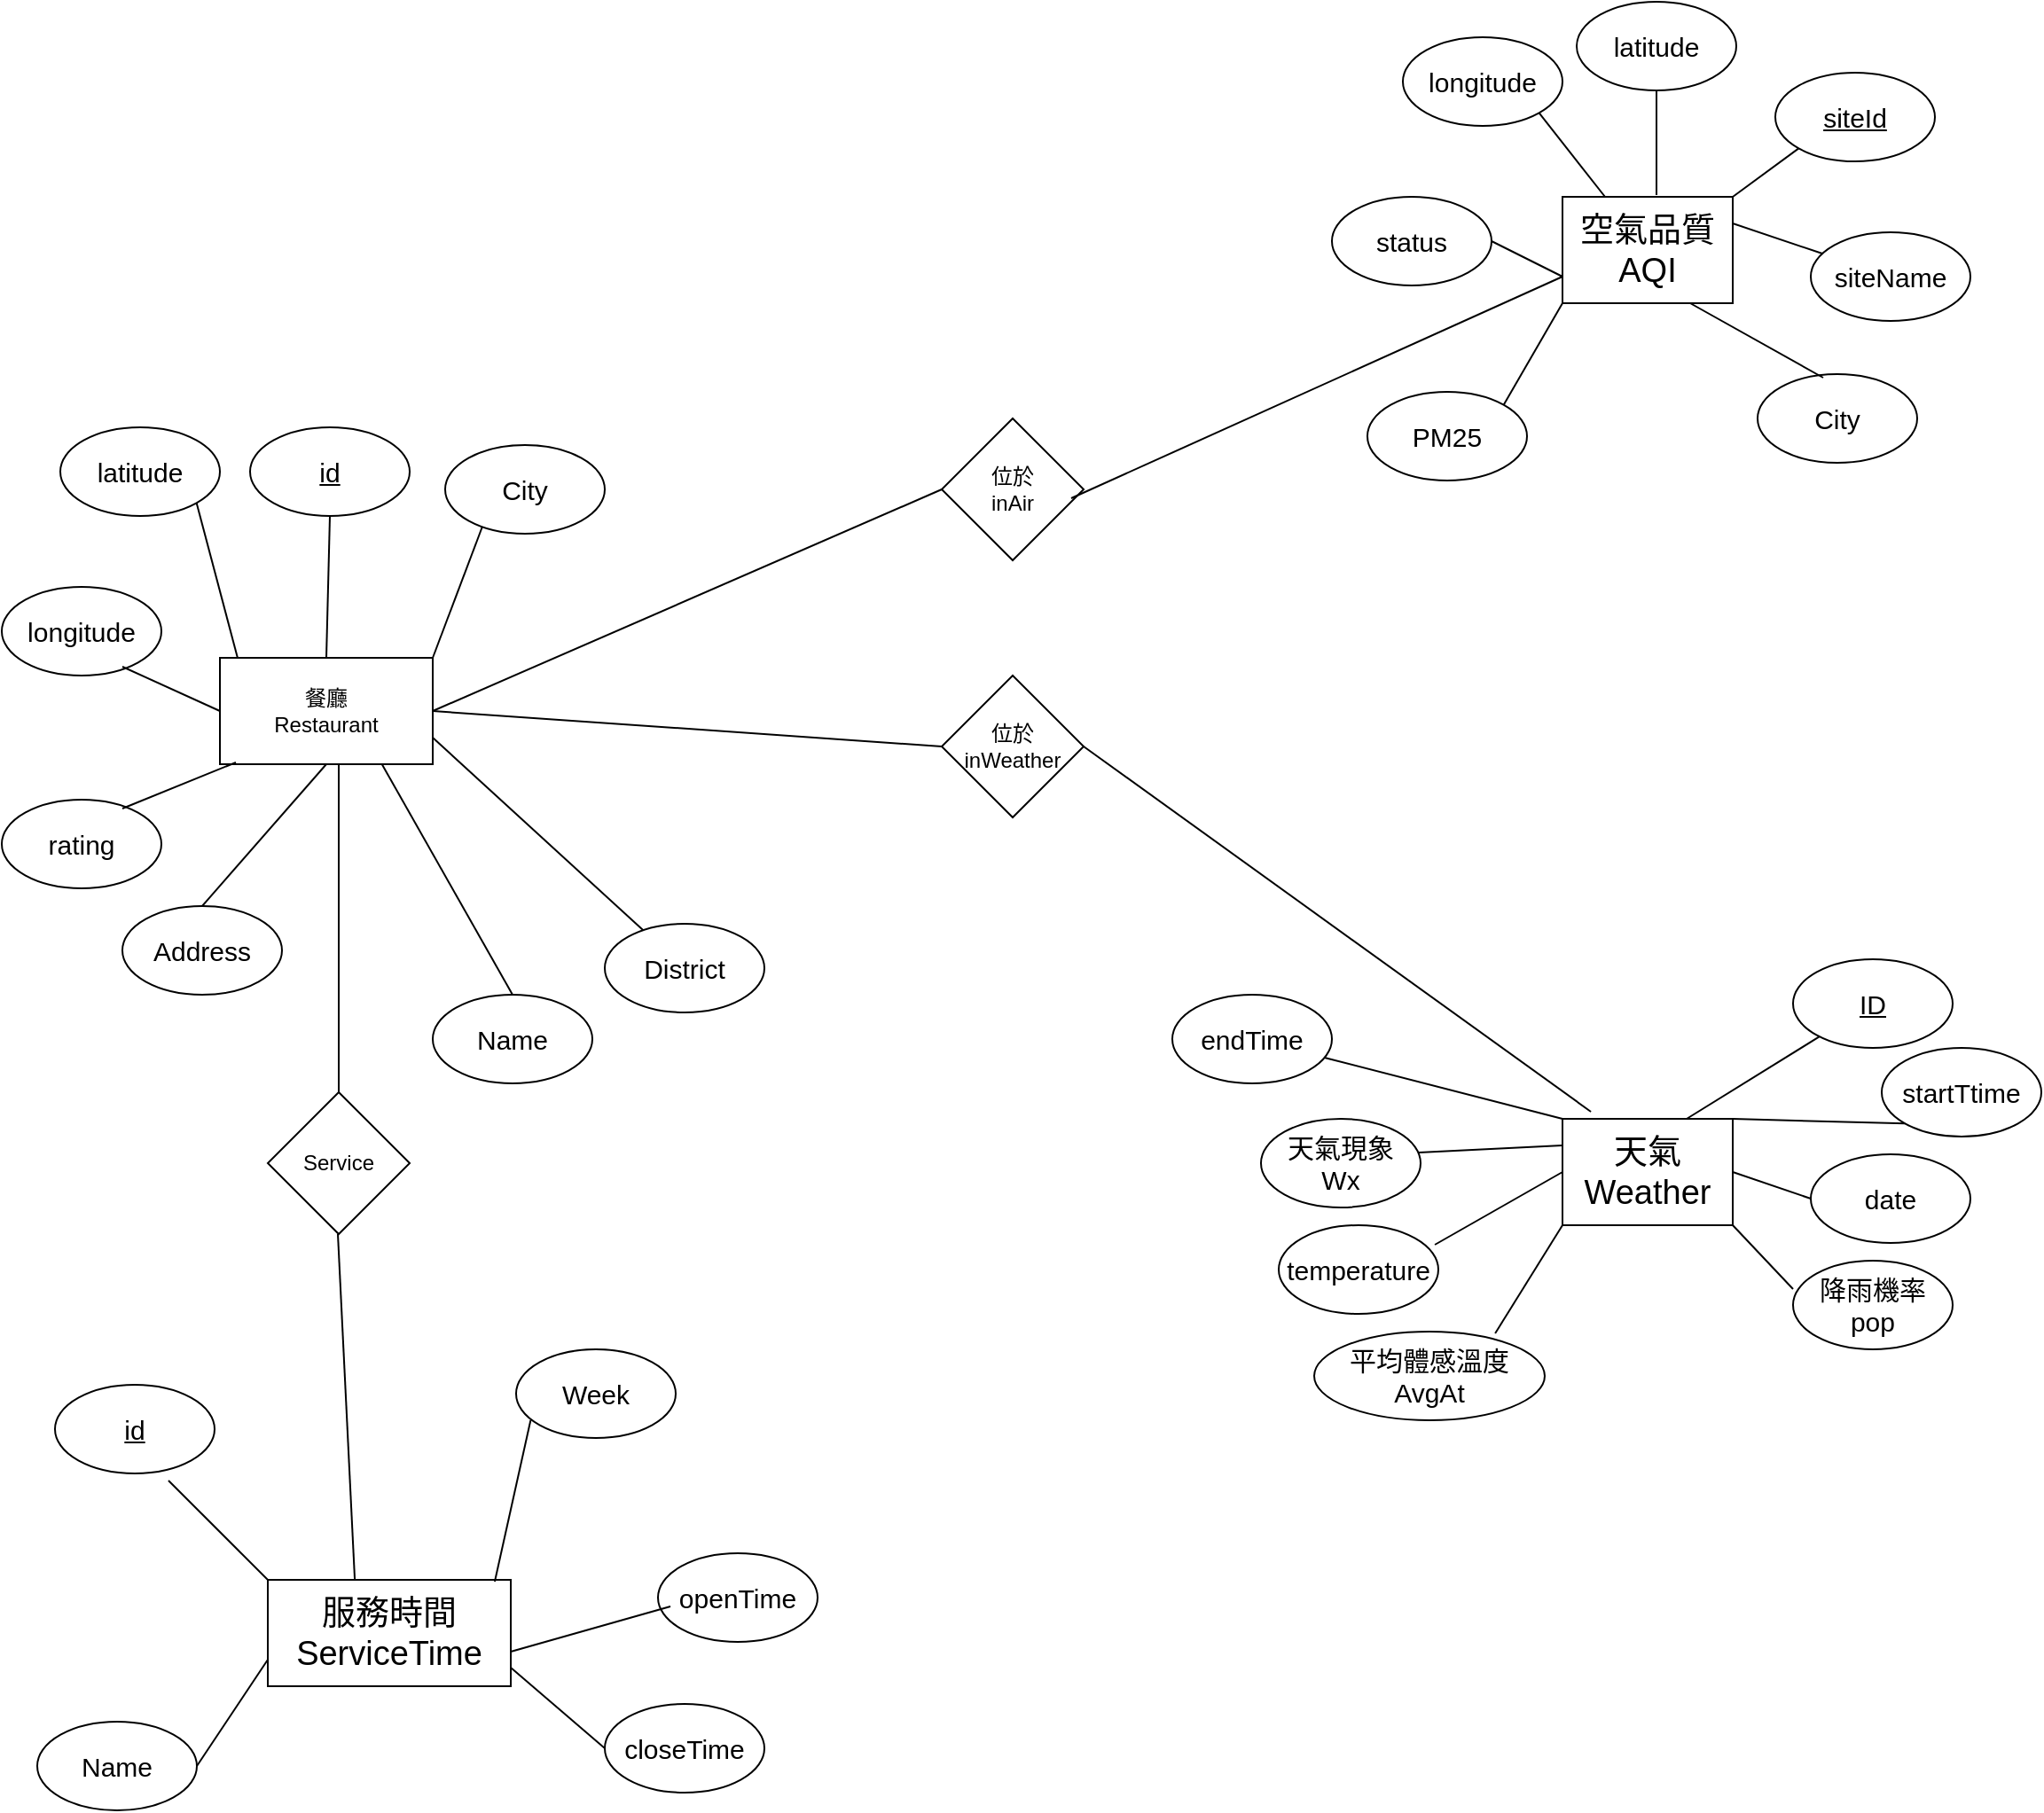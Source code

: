 <mxfile version="14.1.3" type="github">
  <diagram id="1id13Hlo0LUYdl84jNpW" name="Page-1">
    <mxGraphModel dx="1422" dy="738" grid="1" gridSize="10" guides="1" tooltips="1" connect="1" arrows="1" fold="1" page="1" pageScale="1" pageWidth="1200" pageHeight="1920" math="0" shadow="0">
      <root>
        <mxCell id="0" />
        <mxCell id="1" parent="0" />
        <mxCell id="9KsozdBD5rHiE_QyWyAq-9" value="&lt;font style=&quot;font-size: 19px&quot;&gt;天氣&lt;br&gt;Weather&lt;br&gt;&lt;/font&gt;" style="rounded=0;whiteSpace=wrap;html=1;" parent="1" vertex="1">
          <mxGeometry x="880" y="690" width="96" height="60" as="geometry" />
        </mxCell>
        <mxCell id="9KsozdBD5rHiE_QyWyAq-10" value="&lt;span style=&quot;font-size: 15px&quot;&gt;startTtime&lt;/span&gt;" style="ellipse;whiteSpace=wrap;html=1;" parent="1" vertex="1">
          <mxGeometry x="1060" y="650" width="90" height="50" as="geometry" />
        </mxCell>
        <mxCell id="9KsozdBD5rHiE_QyWyAq-11" value="&lt;font style=&quot;font-size: 15px&quot;&gt;date&lt;/font&gt;" style="ellipse;whiteSpace=wrap;html=1;" parent="1" vertex="1">
          <mxGeometry x="1020" y="710" width="90" height="50" as="geometry" />
        </mxCell>
        <mxCell id="9KsozdBD5rHiE_QyWyAq-12" value="&lt;font style=&quot;font-size: 15px&quot;&gt;endTime&lt;/font&gt;" style="ellipse;whiteSpace=wrap;html=1;" parent="1" vertex="1">
          <mxGeometry x="660" y="620" width="90" height="50" as="geometry" />
        </mxCell>
        <mxCell id="9KsozdBD5rHiE_QyWyAq-13" value="&lt;font style=&quot;font-size: 15px&quot;&gt;天氣現象&lt;br&gt;Wx&lt;/font&gt;" style="ellipse;whiteSpace=wrap;html=1;" parent="1" vertex="1">
          <mxGeometry x="710" y="690" width="90" height="50" as="geometry" />
        </mxCell>
        <mxCell id="9KsozdBD5rHiE_QyWyAq-14" value="&lt;font style=&quot;font-size: 15px&quot;&gt;降雨機率&lt;br&gt;pop&lt;br&gt;&lt;/font&gt;" style="ellipse;whiteSpace=wrap;html=1;" parent="1" vertex="1">
          <mxGeometry x="1010" y="770" width="90" height="50" as="geometry" />
        </mxCell>
        <mxCell id="9KsozdBD5rHiE_QyWyAq-15" value="&lt;font style=&quot;font-size: 15px&quot;&gt;temperature&lt;/font&gt;" style="ellipse;whiteSpace=wrap;html=1;" parent="1" vertex="1">
          <mxGeometry x="720" y="750" width="90" height="50" as="geometry" />
        </mxCell>
        <mxCell id="9KsozdBD5rHiE_QyWyAq-17" value="&lt;font style=&quot;font-size: 15px&quot;&gt;平均體感溫度&lt;br&gt;AvgAt&lt;br&gt;&lt;/font&gt;" style="ellipse;whiteSpace=wrap;html=1;" parent="1" vertex="1">
          <mxGeometry x="740" y="810" width="130" height="50" as="geometry" />
        </mxCell>
        <mxCell id="9KsozdBD5rHiE_QyWyAq-28" value="" style="endArrow=none;html=1;entryX=0;entryY=0;entryDx=0;entryDy=0;" parent="1" source="9KsozdBD5rHiE_QyWyAq-12" target="9KsozdBD5rHiE_QyWyAq-9" edge="1">
          <mxGeometry width="50" height="50" relative="1" as="geometry">
            <mxPoint x="920" y="620" as="sourcePoint" />
            <mxPoint x="970" y="570" as="targetPoint" />
          </mxGeometry>
        </mxCell>
        <mxCell id="9KsozdBD5rHiE_QyWyAq-29" value="" style="endArrow=none;html=1;entryX=1;entryY=0.5;entryDx=0;entryDy=0;exitX=0;exitY=0.5;exitDx=0;exitDy=0;" parent="1" source="9KsozdBD5rHiE_QyWyAq-11" target="9KsozdBD5rHiE_QyWyAq-9" edge="1">
          <mxGeometry width="50" height="50" relative="1" as="geometry">
            <mxPoint x="920" y="620" as="sourcePoint" />
            <mxPoint x="970" y="570" as="targetPoint" />
          </mxGeometry>
        </mxCell>
        <mxCell id="9KsozdBD5rHiE_QyWyAq-31" value="" style="endArrow=none;html=1;entryX=0;entryY=0.25;entryDx=0;entryDy=0;exitX=0.989;exitY=0.38;exitDx=0;exitDy=0;exitPerimeter=0;" parent="1" source="9KsozdBD5rHiE_QyWyAq-13" target="9KsozdBD5rHiE_QyWyAq-9" edge="1">
          <mxGeometry width="50" height="50" relative="1" as="geometry">
            <mxPoint x="920" y="620" as="sourcePoint" />
            <mxPoint x="970" y="570" as="targetPoint" />
          </mxGeometry>
        </mxCell>
        <mxCell id="9KsozdBD5rHiE_QyWyAq-32" value="" style="endArrow=none;html=1;entryX=0;entryY=0.5;entryDx=0;entryDy=0;exitX=0.978;exitY=0.22;exitDx=0;exitDy=0;exitPerimeter=0;" parent="1" source="9KsozdBD5rHiE_QyWyAq-15" target="9KsozdBD5rHiE_QyWyAq-9" edge="1">
          <mxGeometry width="50" height="50" relative="1" as="geometry">
            <mxPoint x="920" y="620" as="sourcePoint" />
            <mxPoint x="970" y="570" as="targetPoint" />
          </mxGeometry>
        </mxCell>
        <mxCell id="9KsozdBD5rHiE_QyWyAq-33" value="" style="endArrow=none;html=1;entryX=0;entryY=1;entryDx=0;entryDy=0;exitX=0.785;exitY=0.02;exitDx=0;exitDy=0;exitPerimeter=0;" parent="1" source="9KsozdBD5rHiE_QyWyAq-17" target="9KsozdBD5rHiE_QyWyAq-9" edge="1">
          <mxGeometry width="50" height="50" relative="1" as="geometry">
            <mxPoint x="920" y="620" as="sourcePoint" />
            <mxPoint x="970" y="570" as="targetPoint" />
          </mxGeometry>
        </mxCell>
        <mxCell id="9KsozdBD5rHiE_QyWyAq-36" value="" style="endArrow=none;html=1;entryX=1;entryY=1;entryDx=0;entryDy=0;exitX=0;exitY=0.32;exitDx=0;exitDy=0;exitPerimeter=0;" parent="1" source="9KsozdBD5rHiE_QyWyAq-14" target="9KsozdBD5rHiE_QyWyAq-9" edge="1">
          <mxGeometry width="50" height="50" relative="1" as="geometry">
            <mxPoint x="920" y="620" as="sourcePoint" />
            <mxPoint x="970" y="570" as="targetPoint" />
          </mxGeometry>
        </mxCell>
        <mxCell id="9KsozdBD5rHiE_QyWyAq-42" value="餐廳&lt;br&gt;Restaurant" style="rounded=0;whiteSpace=wrap;html=1;" parent="1" vertex="1">
          <mxGeometry x="123" y="430" width="120" height="60" as="geometry" />
        </mxCell>
        <mxCell id="9KsozdBD5rHiE_QyWyAq-44" value="&lt;span style=&quot;font-size: 15px&quot;&gt;&lt;u&gt;id&lt;/u&gt;&lt;/span&gt;" style="ellipse;whiteSpace=wrap;html=1;" parent="1" vertex="1">
          <mxGeometry x="140" y="300" width="90" height="50" as="geometry" />
        </mxCell>
        <mxCell id="9KsozdBD5rHiE_QyWyAq-45" value="&lt;font style=&quot;font-size: 15px&quot;&gt;City&lt;/font&gt;" style="ellipse;whiteSpace=wrap;html=1;" parent="1" vertex="1">
          <mxGeometry x="250" y="310" width="90" height="50" as="geometry" />
        </mxCell>
        <mxCell id="9KsozdBD5rHiE_QyWyAq-46" value="&lt;font style=&quot;font-size: 15px&quot;&gt;District&lt;/font&gt;" style="ellipse;whiteSpace=wrap;html=1;" parent="1" vertex="1">
          <mxGeometry x="340" y="580" width="90" height="50" as="geometry" />
        </mxCell>
        <mxCell id="9KsozdBD5rHiE_QyWyAq-48" value="&lt;font style=&quot;font-size: 15px&quot;&gt;longitude&lt;/font&gt;" style="ellipse;whiteSpace=wrap;html=1;" parent="1" vertex="1">
          <mxGeometry y="390" width="90" height="50" as="geometry" />
        </mxCell>
        <mxCell id="9KsozdBD5rHiE_QyWyAq-49" value="&lt;font style=&quot;font-size: 15px&quot;&gt;latitude&lt;/font&gt;" style="ellipse;whiteSpace=wrap;html=1;" parent="1" vertex="1">
          <mxGeometry x="33" y="300" width="90" height="50" as="geometry" />
        </mxCell>
        <mxCell id="9KsozdBD5rHiE_QyWyAq-50" value="&lt;font style=&quot;font-size: 15px&quot;&gt;Address&lt;/font&gt;" style="ellipse;whiteSpace=wrap;html=1;" parent="1" vertex="1">
          <mxGeometry x="68" y="570" width="90" height="50" as="geometry" />
        </mxCell>
        <mxCell id="9KsozdBD5rHiE_QyWyAq-51" value="&lt;font style=&quot;font-size: 15px&quot;&gt;rating&lt;/font&gt;" style="ellipse;whiteSpace=wrap;html=1;" parent="1" vertex="1">
          <mxGeometry y="510" width="90" height="50" as="geometry" />
        </mxCell>
        <mxCell id="9KsozdBD5rHiE_QyWyAq-52" value="位於&lt;br&gt;inAir" style="rhombus;whiteSpace=wrap;html=1;" parent="1" vertex="1">
          <mxGeometry x="530" y="295" width="80" height="80" as="geometry" />
        </mxCell>
        <mxCell id="9KsozdBD5rHiE_QyWyAq-56" value="" style="endArrow=none;html=1;entryX=0.5;entryY=1;entryDx=0;entryDy=0;exitX=0.5;exitY=0;exitDx=0;exitDy=0;" parent="1" source="9KsozdBD5rHiE_QyWyAq-50" target="9KsozdBD5rHiE_QyWyAq-42" edge="1">
          <mxGeometry width="50" height="50" relative="1" as="geometry">
            <mxPoint x="108" y="650" as="sourcePoint" />
            <mxPoint x="158" y="600" as="targetPoint" />
          </mxGeometry>
        </mxCell>
        <mxCell id="9KsozdBD5rHiE_QyWyAq-57" value="" style="endArrow=none;html=1;entryX=1;entryY=0.75;entryDx=0;entryDy=0;" parent="1" source="9KsozdBD5rHiE_QyWyAq-46" target="9KsozdBD5rHiE_QyWyAq-42" edge="1">
          <mxGeometry width="50" height="50" relative="1" as="geometry">
            <mxPoint x="108" y="650" as="sourcePoint" />
            <mxPoint x="158" y="600" as="targetPoint" />
          </mxGeometry>
        </mxCell>
        <mxCell id="9KsozdBD5rHiE_QyWyAq-58" value="" style="endArrow=none;html=1;entryX=1;entryY=0;entryDx=0;entryDy=0;exitX=0.233;exitY=0.92;exitDx=0;exitDy=0;exitPerimeter=0;" parent="1" source="9KsozdBD5rHiE_QyWyAq-45" target="9KsozdBD5rHiE_QyWyAq-42" edge="1">
          <mxGeometry width="50" height="50" relative="1" as="geometry">
            <mxPoint x="108" y="650" as="sourcePoint" />
            <mxPoint x="158" y="600" as="targetPoint" />
          </mxGeometry>
        </mxCell>
        <mxCell id="9KsozdBD5rHiE_QyWyAq-59" value="" style="endArrow=none;html=1;entryX=0.5;entryY=0;entryDx=0;entryDy=0;exitX=0.5;exitY=1;exitDx=0;exitDy=0;" parent="1" source="9KsozdBD5rHiE_QyWyAq-44" target="9KsozdBD5rHiE_QyWyAq-42" edge="1">
          <mxGeometry width="50" height="50" relative="1" as="geometry">
            <mxPoint x="108" y="650" as="sourcePoint" />
            <mxPoint x="158" y="600" as="targetPoint" />
          </mxGeometry>
        </mxCell>
        <mxCell id="9KsozdBD5rHiE_QyWyAq-60" value="" style="endArrow=none;html=1;entryX=0.083;entryY=0;entryDx=0;entryDy=0;entryPerimeter=0;exitX=1;exitY=1;exitDx=0;exitDy=0;" parent="1" source="9KsozdBD5rHiE_QyWyAq-49" target="9KsozdBD5rHiE_QyWyAq-42" edge="1">
          <mxGeometry width="50" height="50" relative="1" as="geometry">
            <mxPoint x="108" y="650" as="sourcePoint" />
            <mxPoint x="158" y="600" as="targetPoint" />
          </mxGeometry>
        </mxCell>
        <mxCell id="9KsozdBD5rHiE_QyWyAq-61" value="" style="endArrow=none;html=1;entryX=0;entryY=0.5;entryDx=0;entryDy=0;exitX=1;exitY=0.5;exitDx=0;exitDy=0;" parent="1" target="9KsozdBD5rHiE_QyWyAq-42" edge="1">
          <mxGeometry width="50" height="50" relative="1" as="geometry">
            <mxPoint x="68" y="435" as="sourcePoint" />
            <mxPoint x="158" y="600" as="targetPoint" />
          </mxGeometry>
        </mxCell>
        <mxCell id="9KsozdBD5rHiE_QyWyAq-62" value="" style="endArrow=none;html=1;entryX=0.075;entryY=0.983;entryDx=0;entryDy=0;entryPerimeter=0;exitX=1;exitY=0.5;exitDx=0;exitDy=0;" parent="1" target="9KsozdBD5rHiE_QyWyAq-42" edge="1">
          <mxGeometry width="50" height="50" relative="1" as="geometry">
            <mxPoint x="68" y="515" as="sourcePoint" />
            <mxPoint x="158" y="600" as="targetPoint" />
          </mxGeometry>
        </mxCell>
        <mxCell id="9KsozdBD5rHiE_QyWyAq-63" value="&lt;font style=&quot;font-size: 19px&quot;&gt;空氣品質&lt;br&gt;AQI&lt;br&gt;&lt;/font&gt;" style="rounded=0;whiteSpace=wrap;html=1;" parent="1" vertex="1">
          <mxGeometry x="880" y="170" width="96" height="60" as="geometry" />
        </mxCell>
        <mxCell id="9KsozdBD5rHiE_QyWyAq-64" value="&lt;span style=&quot;font-size: 15px&quot;&gt;&lt;u&gt;siteId&lt;/u&gt;&lt;/span&gt;" style="ellipse;whiteSpace=wrap;html=1;" parent="1" vertex="1">
          <mxGeometry x="1000" y="100" width="90" height="50" as="geometry" />
        </mxCell>
        <mxCell id="9KsozdBD5rHiE_QyWyAq-65" value="&lt;font style=&quot;font-size: 15px&quot;&gt;siteName&lt;/font&gt;" style="ellipse;whiteSpace=wrap;html=1;" parent="1" vertex="1">
          <mxGeometry x="1020" y="190" width="90" height="50" as="geometry" />
        </mxCell>
        <mxCell id="9KsozdBD5rHiE_QyWyAq-66" value="&lt;font style=&quot;font-size: 15px&quot;&gt;City&lt;/font&gt;" style="ellipse;whiteSpace=wrap;html=1;" parent="1" vertex="1">
          <mxGeometry x="990" y="270" width="90" height="50" as="geometry" />
        </mxCell>
        <mxCell id="9KsozdBD5rHiE_QyWyAq-67" value="&lt;font style=&quot;font-size: 15px&quot;&gt;longitude&lt;/font&gt;" style="ellipse;whiteSpace=wrap;html=1;" parent="1" vertex="1">
          <mxGeometry x="790" y="80" width="90" height="50" as="geometry" />
        </mxCell>
        <mxCell id="9KsozdBD5rHiE_QyWyAq-68" value="&lt;font style=&quot;font-size: 15px&quot;&gt;latitude&lt;/font&gt;" style="ellipse;whiteSpace=wrap;html=1;" parent="1" vertex="1">
          <mxGeometry x="888" y="60" width="90" height="50" as="geometry" />
        </mxCell>
        <mxCell id="9KsozdBD5rHiE_QyWyAq-69" value="&lt;font style=&quot;font-size: 15px&quot;&gt;status&lt;/font&gt;" style="ellipse;whiteSpace=wrap;html=1;" parent="1" vertex="1">
          <mxGeometry x="750" y="170" width="90" height="50" as="geometry" />
        </mxCell>
        <mxCell id="9KsozdBD5rHiE_QyWyAq-70" value="&lt;font style=&quot;font-size: 15px&quot;&gt;PM25&lt;/font&gt;" style="ellipse;whiteSpace=wrap;html=1;" parent="1" vertex="1">
          <mxGeometry x="770" y="280" width="90" height="50" as="geometry" />
        </mxCell>
        <mxCell id="9KsozdBD5rHiE_QyWyAq-75" value="" style="endArrow=none;html=1;entryX=0.5;entryY=1;entryDx=0;entryDy=0;" parent="1" target="9KsozdBD5rHiE_QyWyAq-68" edge="1">
          <mxGeometry width="50" height="50" relative="1" as="geometry">
            <mxPoint x="933" y="169" as="sourcePoint" />
            <mxPoint x="1150" y="30" as="targetPoint" />
          </mxGeometry>
        </mxCell>
        <mxCell id="9KsozdBD5rHiE_QyWyAq-76" value="" style="endArrow=none;html=1;exitX=0.25;exitY=0;exitDx=0;exitDy=0;entryX=1;entryY=1;entryDx=0;entryDy=0;" parent="1" source="9KsozdBD5rHiE_QyWyAq-63" target="9KsozdBD5rHiE_QyWyAq-67" edge="1">
          <mxGeometry width="50" height="50" relative="1" as="geometry">
            <mxPoint x="1100" y="80" as="sourcePoint" />
            <mxPoint x="1150" y="30" as="targetPoint" />
          </mxGeometry>
        </mxCell>
        <mxCell id="9KsozdBD5rHiE_QyWyAq-77" value="" style="endArrow=none;html=1;exitX=0;exitY=0.75;exitDx=0;exitDy=0;entryX=1;entryY=0.5;entryDx=0;entryDy=0;" parent="1" source="9KsozdBD5rHiE_QyWyAq-63" target="9KsozdBD5rHiE_QyWyAq-69" edge="1">
          <mxGeometry width="50" height="50" relative="1" as="geometry">
            <mxPoint x="1100" y="80" as="sourcePoint" />
            <mxPoint x="1150" y="30" as="targetPoint" />
          </mxGeometry>
        </mxCell>
        <mxCell id="9KsozdBD5rHiE_QyWyAq-78" value="" style="endArrow=none;html=1;exitX=0;exitY=1;exitDx=0;exitDy=0;entryX=1;entryY=0;entryDx=0;entryDy=0;" parent="1" source="9KsozdBD5rHiE_QyWyAq-63" target="9KsozdBD5rHiE_QyWyAq-70" edge="1">
          <mxGeometry width="50" height="50" relative="1" as="geometry">
            <mxPoint x="1100" y="80" as="sourcePoint" />
            <mxPoint x="1150" y="30" as="targetPoint" />
          </mxGeometry>
        </mxCell>
        <mxCell id="9KsozdBD5rHiE_QyWyAq-79" value="" style="endArrow=none;html=1;entryX=0.75;entryY=1;entryDx=0;entryDy=0;exitX=0.411;exitY=0.04;exitDx=0;exitDy=0;exitPerimeter=0;" parent="1" source="9KsozdBD5rHiE_QyWyAq-66" target="9KsozdBD5rHiE_QyWyAq-63" edge="1">
          <mxGeometry width="50" height="50" relative="1" as="geometry">
            <mxPoint x="1100" y="80" as="sourcePoint" />
            <mxPoint x="1150" y="30" as="targetPoint" />
          </mxGeometry>
        </mxCell>
        <mxCell id="9KsozdBD5rHiE_QyWyAq-80" value="" style="endArrow=none;html=1;exitX=1;exitY=0.25;exitDx=0;exitDy=0;" parent="1" source="9KsozdBD5rHiE_QyWyAq-63" target="9KsozdBD5rHiE_QyWyAq-65" edge="1">
          <mxGeometry width="50" height="50" relative="1" as="geometry">
            <mxPoint x="1100" y="80" as="sourcePoint" />
            <mxPoint x="1150" y="30" as="targetPoint" />
          </mxGeometry>
        </mxCell>
        <mxCell id="9KsozdBD5rHiE_QyWyAq-81" value="" style="endArrow=none;html=1;entryX=0;entryY=1;entryDx=0;entryDy=0;exitX=1;exitY=0;exitDx=0;exitDy=0;" parent="1" source="9KsozdBD5rHiE_QyWyAq-63" target="9KsozdBD5rHiE_QyWyAq-64" edge="1">
          <mxGeometry width="50" height="50" relative="1" as="geometry">
            <mxPoint x="1100" y="80" as="sourcePoint" />
            <mxPoint x="1150" y="30" as="targetPoint" />
          </mxGeometry>
        </mxCell>
        <mxCell id="_h531elygdDh2uQcHETm-1" value="&lt;span style=&quot;font-size: 15px&quot;&gt;&lt;u&gt;ID&lt;/u&gt;&lt;/span&gt;" style="ellipse;whiteSpace=wrap;html=1;" parent="1" vertex="1">
          <mxGeometry x="1010" y="600" width="90" height="50" as="geometry" />
        </mxCell>
        <mxCell id="_h531elygdDh2uQcHETm-2" value="" style="endArrow=none;html=1;entryX=1;entryY=0;entryDx=0;entryDy=0;exitX=0;exitY=1;exitDx=0;exitDy=0;" parent="1" edge="1">
          <mxGeometry width="50" height="50" relative="1" as="geometry">
            <mxPoint x="1073.18" y="692.678" as="sourcePoint" />
            <mxPoint x="976" y="690" as="targetPoint" />
          </mxGeometry>
        </mxCell>
        <mxCell id="_h531elygdDh2uQcHETm-3" value="" style="endArrow=none;html=1;entryX=1;entryY=0;entryDx=0;entryDy=0;" parent="1" source="_h531elygdDh2uQcHETm-1" edge="1">
          <mxGeometry width="50" height="50" relative="1" as="geometry">
            <mxPoint x="1047.18" y="692.678" as="sourcePoint" />
            <mxPoint x="950" y="690" as="targetPoint" />
          </mxGeometry>
        </mxCell>
        <mxCell id="_h531elygdDh2uQcHETm-4" value="位於&lt;br&gt;inWeather" style="rhombus;whiteSpace=wrap;html=1;" parent="1" vertex="1">
          <mxGeometry x="530" y="440" width="80" height="80" as="geometry" />
        </mxCell>
        <mxCell id="_h531elygdDh2uQcHETm-5" value="" style="endArrow=none;html=1;exitX=0;exitY=0.5;exitDx=0;exitDy=0;" parent="1" source="_h531elygdDh2uQcHETm-4" edge="1">
          <mxGeometry width="50" height="50" relative="1" as="geometry">
            <mxPoint x="193" y="510" as="sourcePoint" />
            <mxPoint x="243" y="460" as="targetPoint" />
          </mxGeometry>
        </mxCell>
        <mxCell id="_h531elygdDh2uQcHETm-6" value="" style="endArrow=none;html=1;exitX=0;exitY=0.5;exitDx=0;exitDy=0;" parent="1" source="9KsozdBD5rHiE_QyWyAq-52" edge="1">
          <mxGeometry width="50" height="50" relative="1" as="geometry">
            <mxPoint x="520" y="580" as="sourcePoint" />
            <mxPoint x="243" y="460" as="targetPoint" />
          </mxGeometry>
        </mxCell>
        <mxCell id="_h531elygdDh2uQcHETm-7" value="" style="endArrow=none;html=1;exitX=0;exitY=0.75;exitDx=0;exitDy=0;" parent="1" source="9KsozdBD5rHiE_QyWyAq-63" edge="1">
          <mxGeometry width="50" height="50" relative="1" as="geometry">
            <mxPoint x="880" y="450" as="sourcePoint" />
            <mxPoint x="603" y="340" as="targetPoint" />
          </mxGeometry>
        </mxCell>
        <mxCell id="_h531elygdDh2uQcHETm-8" value="" style="endArrow=none;html=1;exitX=0.167;exitY=-0.067;exitDx=0;exitDy=0;exitPerimeter=0;" parent="1" source="9KsozdBD5rHiE_QyWyAq-9" edge="1">
          <mxGeometry width="50" height="50" relative="1" as="geometry">
            <mxPoint x="897" y="500" as="sourcePoint" />
            <mxPoint x="610" y="480" as="targetPoint" />
          </mxGeometry>
        </mxCell>
        <mxCell id="3830aWExYsTigtOoCDSC-1" value="Service" style="rhombus;whiteSpace=wrap;html=1;" vertex="1" parent="1">
          <mxGeometry x="150" y="675" width="80" height="80" as="geometry" />
        </mxCell>
        <mxCell id="3830aWExYsTigtOoCDSC-2" value="" style="endArrow=none;html=1;exitX=0.5;exitY=0;exitDx=0;exitDy=0;" edge="1" parent="1" source="3830aWExYsTigtOoCDSC-1">
          <mxGeometry width="50" height="50" relative="1" as="geometry">
            <mxPoint x="477" y="510" as="sourcePoint" />
            <mxPoint x="190" y="490" as="targetPoint" />
          </mxGeometry>
        </mxCell>
        <mxCell id="3830aWExYsTigtOoCDSC-3" value="&lt;font style=&quot;font-size: 19px&quot;&gt;服務時間&lt;br&gt;ServiceTime&lt;br&gt;&lt;/font&gt;" style="rounded=0;whiteSpace=wrap;html=1;" vertex="1" parent="1">
          <mxGeometry x="150" y="950" width="137" height="60" as="geometry" />
        </mxCell>
        <mxCell id="3830aWExYsTigtOoCDSC-4" value="&lt;span style=&quot;font-size: 15px&quot;&gt;&lt;u&gt;id&lt;/u&gt;&lt;/span&gt;" style="ellipse;whiteSpace=wrap;html=1;" vertex="1" parent="1">
          <mxGeometry x="30" y="840" width="90" height="50" as="geometry" />
        </mxCell>
        <mxCell id="3830aWExYsTigtOoCDSC-5" value="" style="endArrow=none;html=1;entryX=0;entryY=0;entryDx=0;entryDy=0;exitX=0.711;exitY=1.08;exitDx=0;exitDy=0;exitPerimeter=0;" edge="1" parent="1" source="3830aWExYsTigtOoCDSC-4" target="3830aWExYsTigtOoCDSC-3">
          <mxGeometry width="50" height="50" relative="1" as="geometry">
            <mxPoint x="96" y="860" as="sourcePoint" />
            <mxPoint x="94" y="940" as="targetPoint" />
          </mxGeometry>
        </mxCell>
        <mxCell id="3830aWExYsTigtOoCDSC-6" value="&lt;font style=&quot;font-size: 15px&quot;&gt;Name&lt;/font&gt;" style="ellipse;whiteSpace=wrap;html=1;" vertex="1" parent="1">
          <mxGeometry x="243" y="620" width="90" height="50" as="geometry" />
        </mxCell>
        <mxCell id="3830aWExYsTigtOoCDSC-7" value="" style="endArrow=none;html=1;entryX=1;entryY=0.75;entryDx=0;entryDy=0;exitX=0.5;exitY=0;exitDx=0;exitDy=0;" edge="1" parent="1" source="3830aWExYsTigtOoCDSC-6">
          <mxGeometry width="50" height="50" relative="1" as="geometry">
            <mxPoint x="333.005" y="598.627" as="sourcePoint" />
            <mxPoint x="214.35" y="490" as="targetPoint" />
          </mxGeometry>
        </mxCell>
        <mxCell id="3830aWExYsTigtOoCDSC-8" value="&lt;font style=&quot;font-size: 15px&quot;&gt;Name&lt;/font&gt;" style="ellipse;whiteSpace=wrap;html=1;" vertex="1" parent="1">
          <mxGeometry x="20" y="1030" width="90" height="50" as="geometry" />
        </mxCell>
        <mxCell id="3830aWExYsTigtOoCDSC-9" value="" style="endArrow=none;html=1;entryX=1;entryY=0.5;entryDx=0;entryDy=0;exitX=0;exitY=0.75;exitDx=0;exitDy=0;" edge="1" parent="1" source="3830aWExYsTigtOoCDSC-3" target="3830aWExYsTigtOoCDSC-8">
          <mxGeometry width="50" height="50" relative="1" as="geometry">
            <mxPoint x="163.65" y="1080" as="sourcePoint" />
            <mxPoint x="90.0" y="950" as="targetPoint" />
          </mxGeometry>
        </mxCell>
        <mxCell id="3830aWExYsTigtOoCDSC-10" value="&lt;font style=&quot;font-size: 15px&quot;&gt;Week&lt;br&gt;&lt;/font&gt;" style="ellipse;whiteSpace=wrap;html=1;" vertex="1" parent="1">
          <mxGeometry x="290" y="820" width="90" height="50" as="geometry" />
        </mxCell>
        <mxCell id="3830aWExYsTigtOoCDSC-11" value="&lt;font style=&quot;font-size: 15px&quot;&gt;openTime&lt;br&gt;&lt;/font&gt;" style="ellipse;whiteSpace=wrap;html=1;" vertex="1" parent="1">
          <mxGeometry x="370" y="935" width="90" height="50" as="geometry" />
        </mxCell>
        <mxCell id="3830aWExYsTigtOoCDSC-12" value="&lt;font style=&quot;font-size: 15px&quot;&gt;closeTime&lt;br&gt;&lt;/font&gt;" style="ellipse;whiteSpace=wrap;html=1;" vertex="1" parent="1">
          <mxGeometry x="340" y="1020" width="90" height="50" as="geometry" />
        </mxCell>
        <mxCell id="3830aWExYsTigtOoCDSC-13" value="" style="endArrow=none;html=1;entryX=1;entryY=0.75;entryDx=0;entryDy=0;exitX=0.934;exitY=0.017;exitDx=0;exitDy=0;exitPerimeter=0;" edge="1" parent="1" source="3830aWExYsTigtOoCDSC-3">
          <mxGeometry width="50" height="50" relative="1" as="geometry">
            <mxPoint x="371.83" y="990" as="sourcePoint" />
            <mxPoint x="298.18" y="860" as="targetPoint" />
          </mxGeometry>
        </mxCell>
        <mxCell id="3830aWExYsTigtOoCDSC-14" value="" style="endArrow=none;html=1;entryX=0.078;entryY=0.6;entryDx=0;entryDy=0;exitX=0.934;exitY=0.017;exitDx=0;exitDy=0;exitPerimeter=0;entryPerimeter=0;" edge="1" parent="1" target="3830aWExYsTigtOoCDSC-11">
          <mxGeometry width="50" height="50" relative="1" as="geometry">
            <mxPoint x="286.998" y="990.51" as="sourcePoint" />
            <mxPoint x="307.22" y="899.49" as="targetPoint" />
          </mxGeometry>
        </mxCell>
        <mxCell id="3830aWExYsTigtOoCDSC-15" value="" style="endArrow=none;html=1;entryX=1;entryY=0.75;entryDx=0;entryDy=0;exitX=0;exitY=0.5;exitDx=0;exitDy=0;" edge="1" parent="1" source="3830aWExYsTigtOoCDSC-12">
          <mxGeometry width="50" height="50" relative="1" as="geometry">
            <mxPoint x="266.778" y="1090.51" as="sourcePoint" />
            <mxPoint x="287.0" y="999.49" as="targetPoint" />
          </mxGeometry>
        </mxCell>
        <mxCell id="3830aWExYsTigtOoCDSC-16" value="" style="endArrow=none;html=1;exitX=0.358;exitY=0;exitDx=0;exitDy=0;exitPerimeter=0;" edge="1" parent="1" source="3830aWExYsTigtOoCDSC-3">
          <mxGeometry width="50" height="50" relative="1" as="geometry">
            <mxPoint x="189.5" y="940" as="sourcePoint" />
            <mxPoint x="189.5" y="755" as="targetPoint" />
          </mxGeometry>
        </mxCell>
      </root>
    </mxGraphModel>
  </diagram>
</mxfile>
